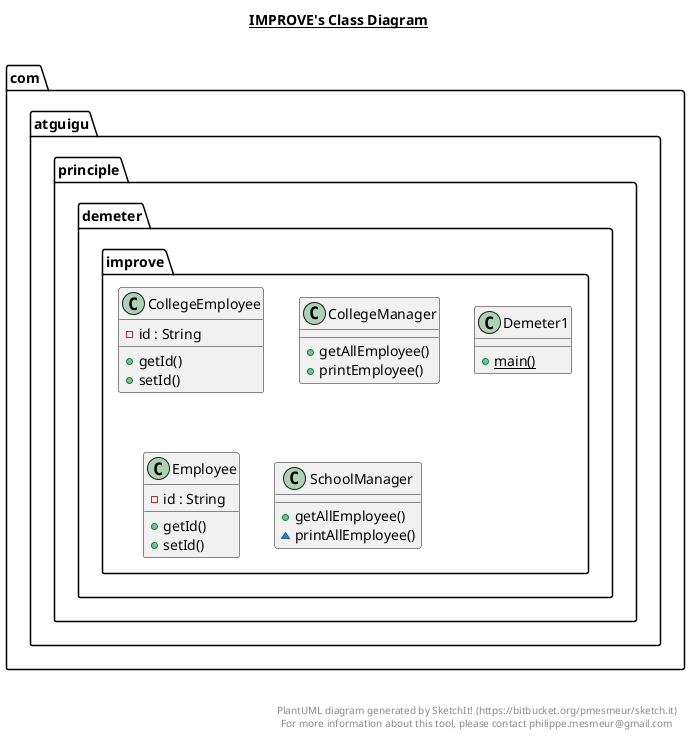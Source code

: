 @startuml

title __IMPROVE's Class Diagram__\n

  namespace com.atguigu.principle.demeter {
    namespace improve {
      class com.atguigu.principle.demeter.improve.CollegeEmployee {
          - id : String
          + getId()
          + setId()
      }
    }
  }
  

  namespace com.atguigu.principle.demeter {
    namespace improve {
      class com.atguigu.principle.demeter.improve.CollegeManager {
          + getAllEmployee()
          + printEmployee()
      }
    }
  }
  

  namespace com.atguigu.principle.demeter {
    namespace improve {
      class com.atguigu.principle.demeter.improve.Demeter1 {
          {static} + main()
      }
    }
  }
  

  namespace com.atguigu.principle.demeter {
    namespace improve {
      class com.atguigu.principle.demeter.improve.Employee {
          - id : String
          + getId()
          + setId()
      }
    }
  }
  

  namespace com.atguigu.principle.demeter {
    namespace improve {
      class com.atguigu.principle.demeter.improve.SchoolManager {
          + getAllEmployee()
          ~ printAllEmployee()
      }
    }
  }
  



right footer


PlantUML diagram generated by SketchIt! (https://bitbucket.org/pmesmeur/sketch.it)
For more information about this tool, please contact philippe.mesmeur@gmail.com
endfooter

@enduml
